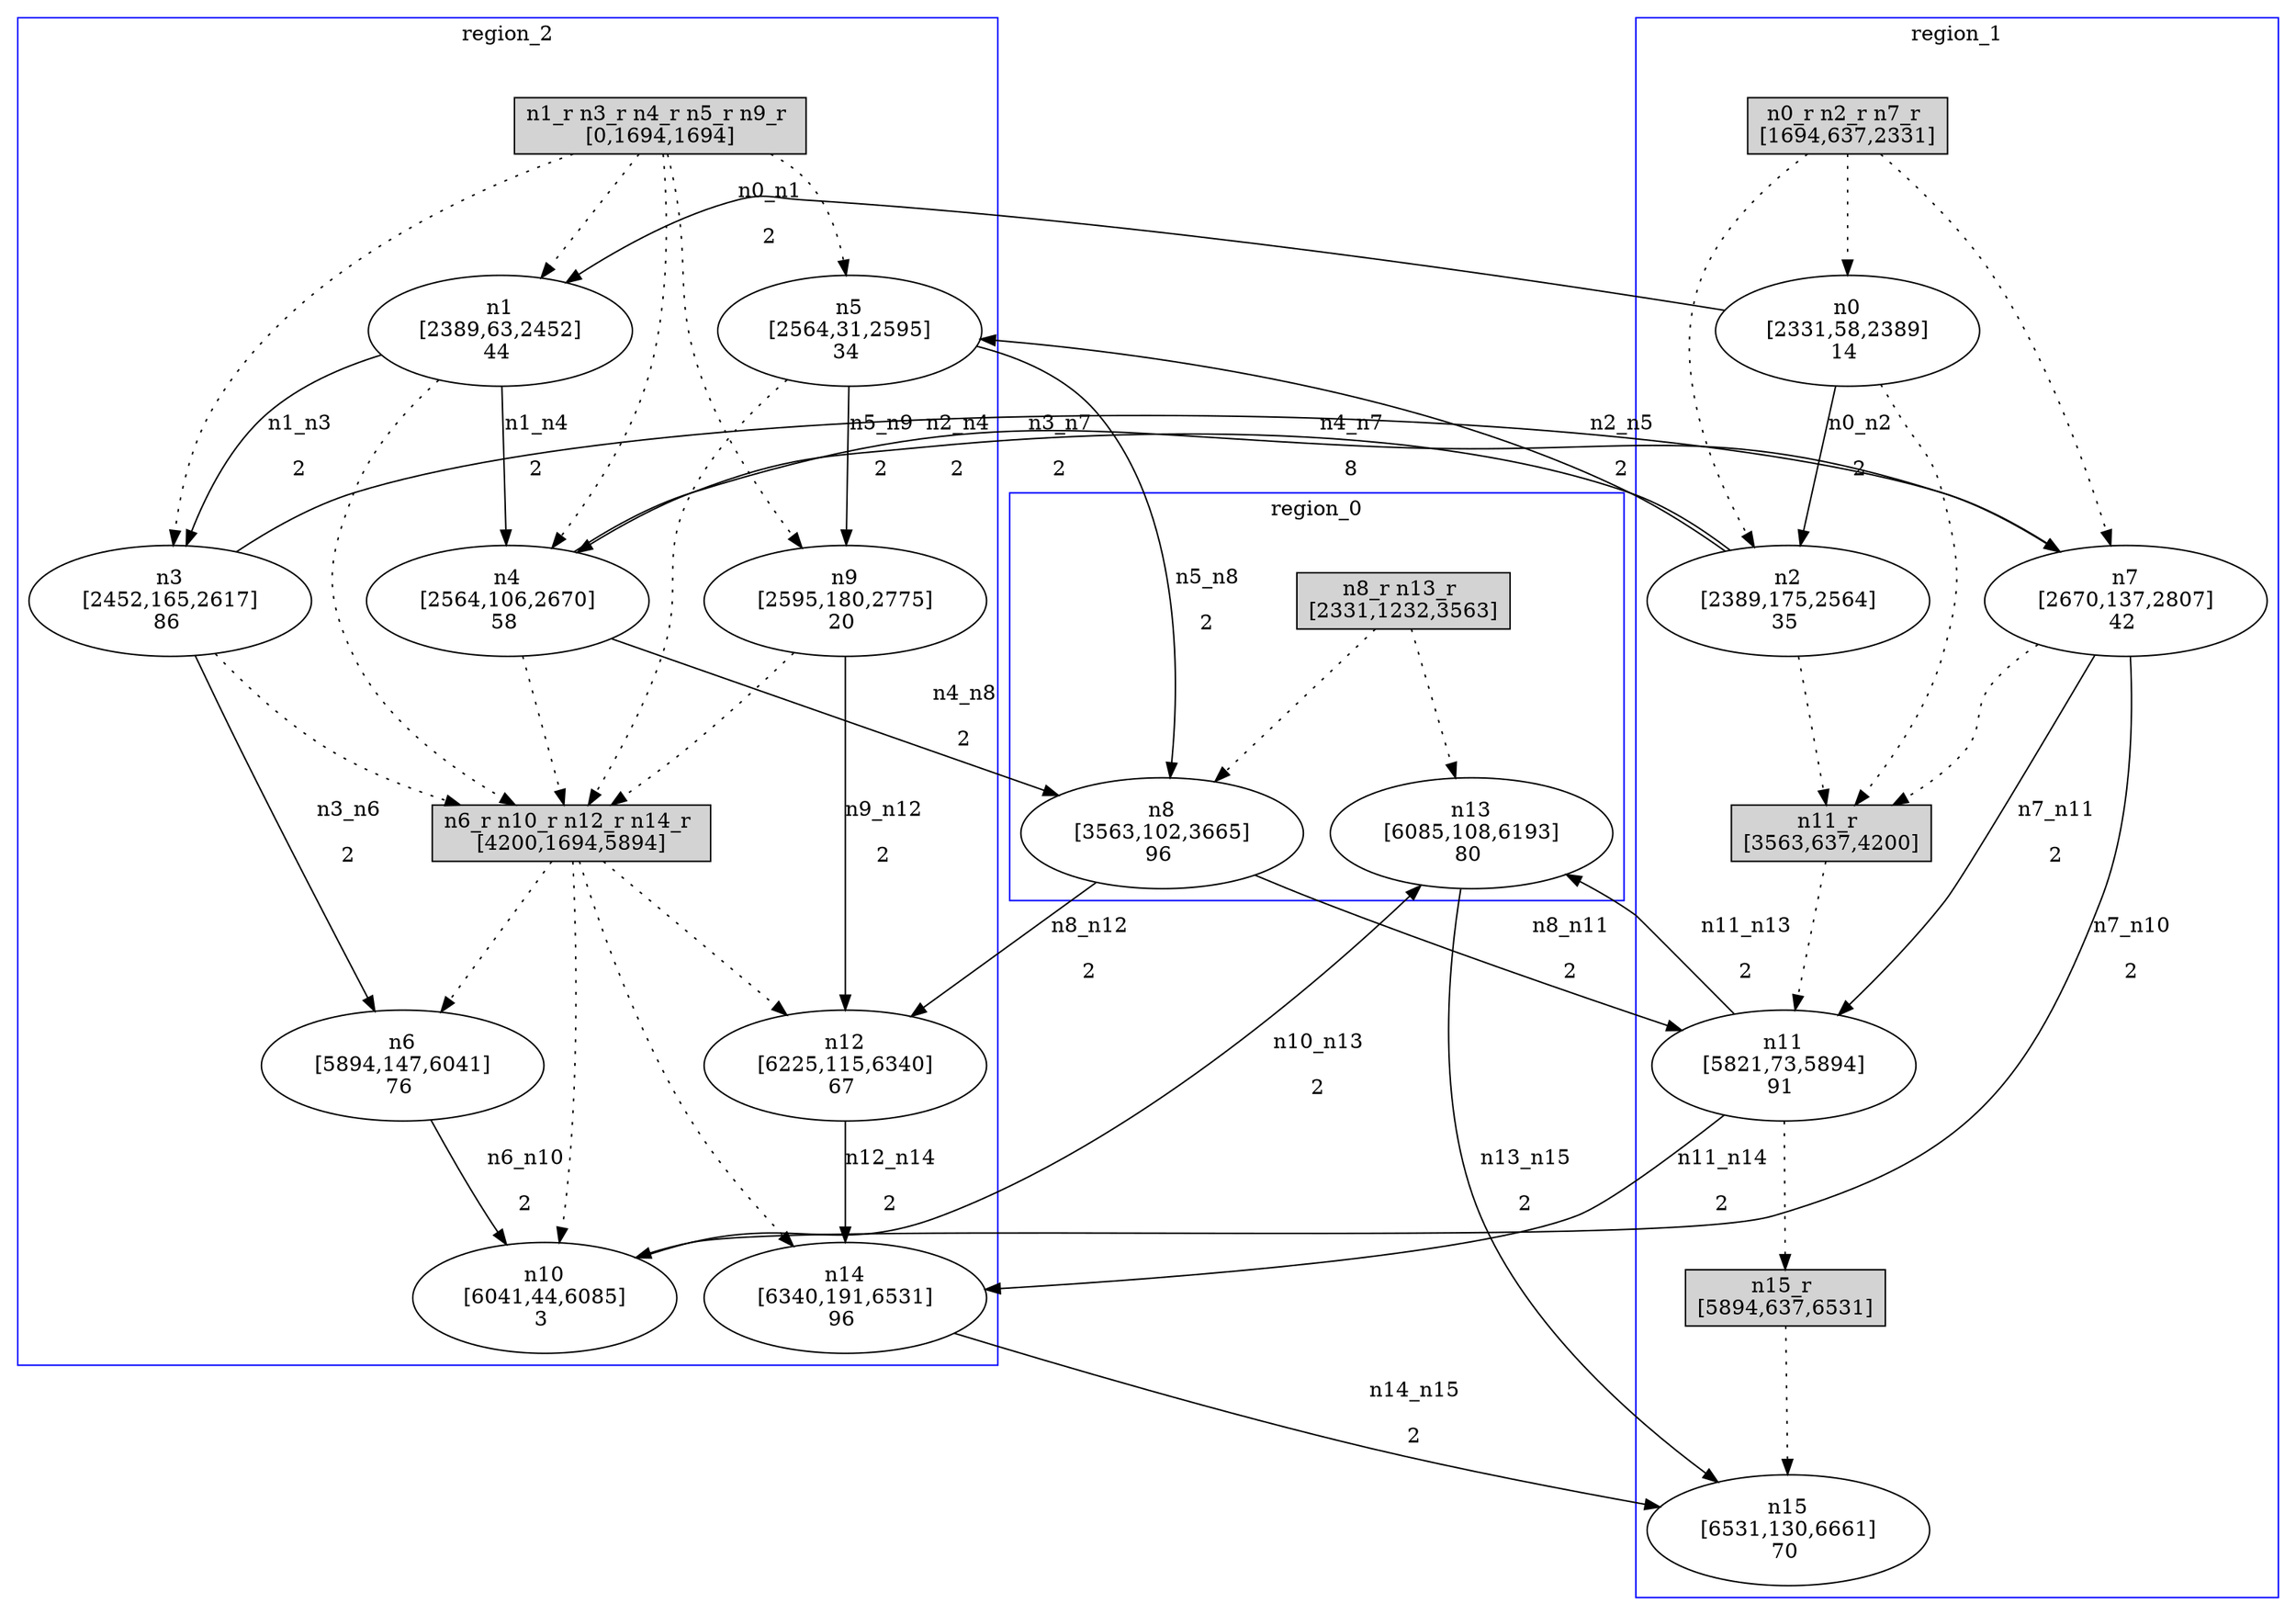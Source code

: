 //3-LSsolveMIPnSolStatus 2.
//4-SL 6661.
//5-LSsolveMIPsolveTime(double) 6.08816.
//6-reconfigurateNum(int) 6.
//7-reconfigurateTime(int) 6531.
digraph test_0 {
	size="28,40";
	subgraph cluster0 {
		stytle=filled;
		color=blue;
		label=region_0;
		reconfNode_0_1 [ shape = box, style = filled, label = "n8_r n13_r \n[2331,1232,3563]" ];
		n8 [ label="n8\n[3563,102,3665]\n96 " ];
		n13 [ label="n13\n[6085,108,6193]\n80 " ];
		reconfNode_0_1 -> n8 [ style = dotted ];
		reconfNode_0_1 -> n13 [ style = dotted ];
	}
	subgraph cluster1 {
		stytle=filled;
		color=blue;
		label=region_1;
		reconfNode_1_1 [ shape = box, style = filled, label = "n0_r n2_r n7_r \n[1694,637,2331]" ];
		n0 [ label="n0\n[2331,58,2389]\n14 " ];
		n2 [ label="n2\n[2389,175,2564]\n35 " ];
		n7 [ label="n7\n[2670,137,2807]\n42 " ];
		reconfNode_1_1 -> n0 [ style = dotted ];
		reconfNode_1_1 -> n2 [ style = dotted ];
		reconfNode_1_1 -> n7 [ style = dotted ];
		n0 -> reconfNode_1_2 [ style = dotted ];
		n2 -> reconfNode_1_2 [ style = dotted ];
		n7 -> reconfNode_1_2 [ style = dotted ];
		reconfNode_1_2 [ shape = box, style = filled, label = "n11_r \n[3563,637,4200]" ];
		n11 [ label="n11\n[5821,73,5894]\n91 " ];
		reconfNode_1_2 -> n11 [ style = dotted ];
		n11 -> reconfNode_1_3 [ style = dotted ];
		reconfNode_1_3 [ shape = box, style = filled, label = "n15_r \n[5894,637,6531]" ];
		n15 [ label="n15\n[6531,130,6661]\n70 " ];
		reconfNode_1_3 -> n15 [ style = dotted ];
	}
	subgraph cluster2 {
		stytle=filled;
		color=blue;
		label=region_2;
		reconfNode_2_1 [ shape = box, style = filled, label = "n1_r n3_r n4_r n5_r n9_r \n[0,1694,1694]" ];
		n1 [ label="n1\n[2389,63,2452]\n44 " ];
		n3 [ label="n3\n[2452,165,2617]\n86 " ];
		n4 [ label="n4\n[2564,106,2670]\n58 " ];
		n5 [ label="n5\n[2564,31,2595]\n34 " ];
		n9 [ label="n9\n[2595,180,2775]\n20 " ];
		reconfNode_2_1 -> n1 [ style = dotted ];
		reconfNode_2_1 -> n3 [ style = dotted ];
		reconfNode_2_1 -> n4 [ style = dotted ];
		reconfNode_2_1 -> n5 [ style = dotted ];
		reconfNode_2_1 -> n9 [ style = dotted ];
		n1 -> reconfNode_2_2 [ style = dotted ];
		n3 -> reconfNode_2_2 [ style = dotted ];
		n4 -> reconfNode_2_2 [ style = dotted ];
		n5 -> reconfNode_2_2 [ style = dotted ];
		n9 -> reconfNode_2_2 [ style = dotted ];
		reconfNode_2_2 [ shape = box, style = filled, label = "n6_r n10_r n12_r n14_r \n[4200,1694,5894]" ];
		n6 [ label="n6\n[5894,147,6041]\n76 " ];
		n10 [ label="n10\n[6041,44,6085]\n3 " ];
		n12 [ label="n12\n[6225,115,6340]\n67 " ];
		n14 [ label="n14\n[6340,191,6531]\n96 " ];
		reconfNode_2_2 -> n6 [ style = dotted ];
		reconfNode_2_2 -> n10 [ style = dotted ];
		reconfNode_2_2 -> n12 [ style = dotted ];
		reconfNode_2_2 -> n14 [ style = dotted ];
	}
	n0 -> n1 [ label="n0_n1\n2" ];
	n0 -> n2 [ label="n0_n2\n2" ];
	n1 -> n3 [ label="n1_n3\n2" ];
	n1 -> n4 [ label="n1_n4\n2" ];
	n2 -> n4 [ label="n2_n4\n2" ];
	n2 -> n5 [ label="n2_n5\n2" ];
	n3 -> n6 [ label="n3_n6\n2" ];
	n3 -> n7 [ label="n3_n7\n2" ];
	n4 -> n7 [ label="n4_n7\n8" ];
	n4 -> n8 [ label="n4_n8\n2" ];
	n5 -> n8 [ label="n5_n8\n2" ];
	n5 -> n9 [ label="n5_n9\n2" ];
	n6 -> n10 [ label="n6_n10\n2" ];
	n7 -> n10 [ label="n7_n10\n2" ];
	n7 -> n11 [ label="n7_n11\n2" ];
	n8 -> n11 [ label="n8_n11\n2" ];
	n8 -> n12 [ label="n8_n12\n2" ];
	n9 -> n12 [ label="n9_n12\n2" ];
	n10 -> n13 [ label="n10_n13\n2" ];
	n11 -> n13 [ label="n11_n13\n2" ];
	n11 -> n14 [ label="n11_n14\n2" ];
	n12 -> n14 [ label="n12_n14\n2" ];
	n13 -> n15 [ label="n13_n15\n2" ];
	n14 -> n15 [ label="n14_n15\n2" ];
}
